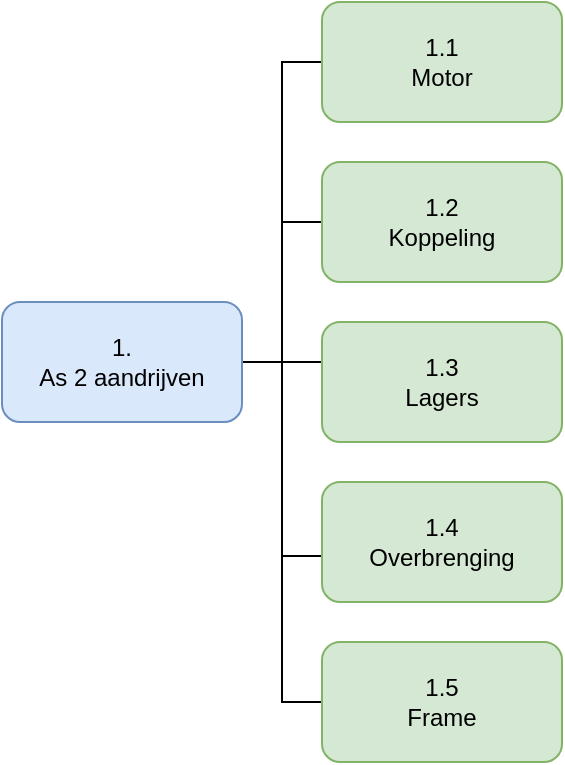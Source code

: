 <mxfile version="20.6.0" type="github">
  <diagram id="OPHU1s1lLCDGIX5ymnhE" name="Page-1">
    <mxGraphModel dx="1151" dy="558" grid="1" gridSize="10" guides="1" tooltips="1" connect="1" arrows="1" fold="1" page="1" pageScale="1" pageWidth="850" pageHeight="1100" math="0" shadow="0">
      <root>
        <mxCell id="0" />
        <mxCell id="1" parent="0" />
        <mxCell id="FiixPw6aGjYC6VgWHkqv-38" style="edgeStyle=orthogonalEdgeStyle;rounded=0;orthogonalLoop=1;jettySize=auto;html=1;exitX=1;exitY=0.5;exitDx=0;exitDy=0;entryX=0;entryY=0.5;entryDx=0;entryDy=0;endArrow=none;endFill=0;" parent="1" source="FiixPw6aGjYC6VgWHkqv-1" target="FiixPw6aGjYC6VgWHkqv-2" edge="1">
          <mxGeometry relative="1" as="geometry" />
        </mxCell>
        <mxCell id="FiixPw6aGjYC6VgWHkqv-39" style="edgeStyle=orthogonalEdgeStyle;rounded=0;orthogonalLoop=1;jettySize=auto;html=1;exitX=1;exitY=0.5;exitDx=0;exitDy=0;endArrow=none;endFill=0;" parent="1" source="FiixPw6aGjYC6VgWHkqv-1" target="FiixPw6aGjYC6VgWHkqv-3" edge="1">
          <mxGeometry relative="1" as="geometry">
            <Array as="points">
              <mxPoint x="150" y="680" />
              <mxPoint x="150" y="610" />
            </Array>
          </mxGeometry>
        </mxCell>
        <mxCell id="FiixPw6aGjYC6VgWHkqv-40" style="edgeStyle=orthogonalEdgeStyle;rounded=0;orthogonalLoop=1;jettySize=auto;html=1;exitX=1;exitY=0.5;exitDx=0;exitDy=0;entryX=0;entryY=0.5;entryDx=0;entryDy=0;endArrow=none;endFill=0;" parent="1" source="FiixPw6aGjYC6VgWHkqv-1" target="FiixPw6aGjYC6VgWHkqv-4" edge="1">
          <mxGeometry relative="1" as="geometry">
            <Array as="points">
              <mxPoint x="170" y="680" />
            </Array>
          </mxGeometry>
        </mxCell>
        <mxCell id="FiixPw6aGjYC6VgWHkqv-41" style="edgeStyle=orthogonalEdgeStyle;rounded=0;orthogonalLoop=1;jettySize=auto;html=1;exitX=1;exitY=0.5;exitDx=0;exitDy=0;entryX=0;entryY=0.617;entryDx=0;entryDy=0;entryPerimeter=0;endArrow=none;endFill=0;" parent="1" source="FiixPw6aGjYC6VgWHkqv-1" target="FiixPw6aGjYC6VgWHkqv-5" edge="1">
          <mxGeometry relative="1" as="geometry">
            <Array as="points">
              <mxPoint x="150" y="680" />
              <mxPoint x="150" y="777" />
            </Array>
          </mxGeometry>
        </mxCell>
        <mxCell id="FiixPw6aGjYC6VgWHkqv-42" style="edgeStyle=orthogonalEdgeStyle;rounded=0;orthogonalLoop=1;jettySize=auto;html=1;exitX=1;exitY=0.5;exitDx=0;exitDy=0;entryX=0;entryY=0.5;entryDx=0;entryDy=0;endArrow=none;endFill=0;" parent="1" source="FiixPw6aGjYC6VgWHkqv-1" target="FiixPw6aGjYC6VgWHkqv-30" edge="1">
          <mxGeometry relative="1" as="geometry" />
        </mxCell>
        <mxCell id="FiixPw6aGjYC6VgWHkqv-1" value="1. &lt;br&gt;As 2 aandrijven" style="rounded=1;whiteSpace=wrap;html=1;fillColor=#dae8fc;strokeColor=#6c8ebf;" parent="1" vertex="1">
          <mxGeometry x="10" y="650" width="120" height="60" as="geometry" />
        </mxCell>
        <mxCell id="FiixPw6aGjYC6VgWHkqv-2" value="1.1 &lt;br&gt;Motor" style="rounded=1;whiteSpace=wrap;html=1;fillColor=#d5e8d4;strokeColor=#82b366;" parent="1" vertex="1">
          <mxGeometry x="170" y="500" width="120" height="60" as="geometry" />
        </mxCell>
        <mxCell id="FiixPw6aGjYC6VgWHkqv-3" value="1.2 &lt;br&gt;Koppeling" style="rounded=1;whiteSpace=wrap;html=1;fillColor=#d5e8d4;strokeColor=#82b366;" parent="1" vertex="1">
          <mxGeometry x="170" y="580" width="120" height="60" as="geometry" />
        </mxCell>
        <mxCell id="FiixPw6aGjYC6VgWHkqv-4" value="1.3 &lt;br&gt;Lagers" style="rounded=1;whiteSpace=wrap;html=1;fillColor=#d5e8d4;strokeColor=#82b366;" parent="1" vertex="1">
          <mxGeometry x="170" y="660" width="120" height="60" as="geometry" />
        </mxCell>
        <mxCell id="FiixPw6aGjYC6VgWHkqv-5" value="1.4 &lt;br&gt;Overbrenging" style="rounded=1;whiteSpace=wrap;html=1;fillColor=#d5e8d4;strokeColor=#82b366;" parent="1" vertex="1">
          <mxGeometry x="170" y="740" width="120" height="60" as="geometry" />
        </mxCell>
        <mxCell id="FiixPw6aGjYC6VgWHkqv-30" value="1.5 &lt;br&gt;Frame" style="rounded=1;whiteSpace=wrap;html=1;fillColor=#d5e8d4;strokeColor=#82b366;" parent="1" vertex="1">
          <mxGeometry x="170" y="820" width="120" height="60" as="geometry" />
        </mxCell>
      </root>
    </mxGraphModel>
  </diagram>
</mxfile>
